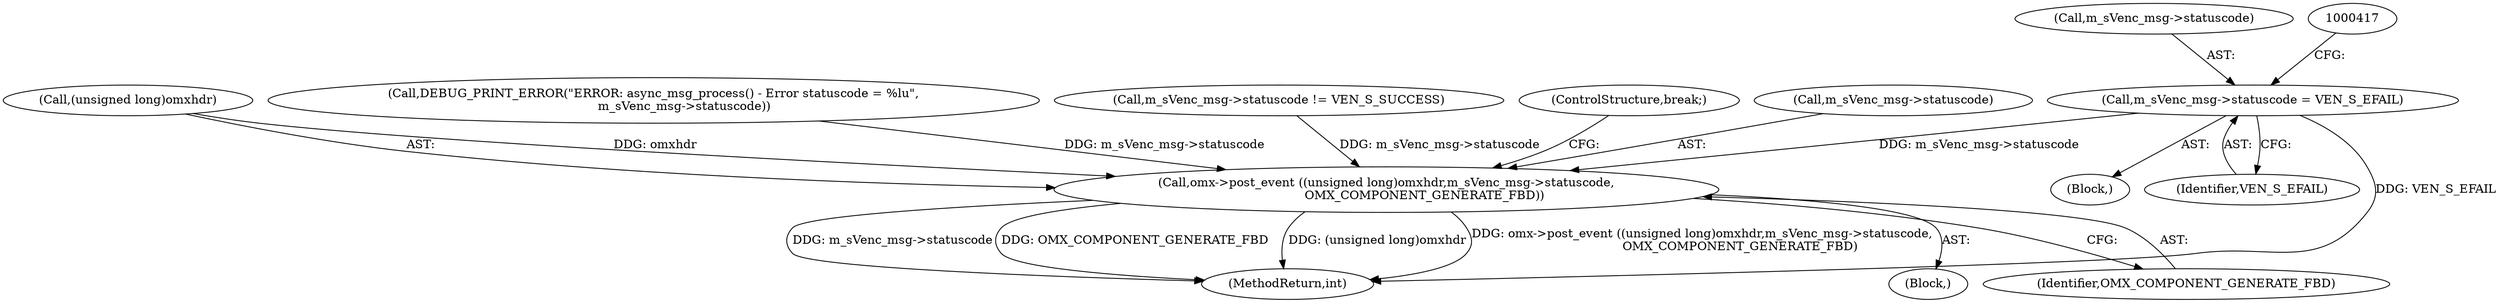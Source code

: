 digraph "0_Android_7558d03e6498e970b761aa44fff6b2c659202d95_3@pointer" {
"1000410" [label="(Call,m_sVenc_msg->statuscode = VEN_S_EFAIL)"];
"1000415" [label="(Call,omx->post_event ((unsigned long)omxhdr,m_sVenc_msg->statuscode,\n                    OMX_COMPONENT_GENERATE_FBD))"];
"1000410" [label="(Call,m_sVenc_msg->statuscode = VEN_S_EFAIL)"];
"1000416" [label="(Call,(unsigned long)omxhdr)"];
"1000406" [label="(Block,)"];
"1000445" [label="(MethodReturn,int)"];
"1000414" [label="(Identifier,VEN_S_EFAIL)"];
"1000152" [label="(Call,DEBUG_PRINT_ERROR(\"ERROR: async_msg_process() - Error statuscode = %lu\",\n                m_sVenc_msg->statuscode))"];
"1000176" [label="(Block,)"];
"1000422" [label="(Identifier,OMX_COMPONENT_GENERATE_FBD)"];
"1000146" [label="(Call,m_sVenc_msg->statuscode != VEN_S_SUCCESS)"];
"1000423" [label="(ControlStructure,break;)"];
"1000415" [label="(Call,omx->post_event ((unsigned long)omxhdr,m_sVenc_msg->statuscode,\n                    OMX_COMPONENT_GENERATE_FBD))"];
"1000419" [label="(Call,m_sVenc_msg->statuscode)"];
"1000411" [label="(Call,m_sVenc_msg->statuscode)"];
"1000410" -> "1000406"  [label="AST: "];
"1000410" -> "1000414"  [label="CFG: "];
"1000411" -> "1000410"  [label="AST: "];
"1000414" -> "1000410"  [label="AST: "];
"1000417" -> "1000410"  [label="CFG: "];
"1000410" -> "1000445"  [label="DDG: VEN_S_EFAIL"];
"1000410" -> "1000415"  [label="DDG: m_sVenc_msg->statuscode"];
"1000415" -> "1000176"  [label="AST: "];
"1000415" -> "1000422"  [label="CFG: "];
"1000416" -> "1000415"  [label="AST: "];
"1000419" -> "1000415"  [label="AST: "];
"1000422" -> "1000415"  [label="AST: "];
"1000423" -> "1000415"  [label="CFG: "];
"1000415" -> "1000445"  [label="DDG: OMX_COMPONENT_GENERATE_FBD"];
"1000415" -> "1000445"  [label="DDG: (unsigned long)omxhdr"];
"1000415" -> "1000445"  [label="DDG: omx->post_event ((unsigned long)omxhdr,m_sVenc_msg->statuscode,\n                    OMX_COMPONENT_GENERATE_FBD)"];
"1000415" -> "1000445"  [label="DDG: m_sVenc_msg->statuscode"];
"1000416" -> "1000415"  [label="DDG: omxhdr"];
"1000152" -> "1000415"  [label="DDG: m_sVenc_msg->statuscode"];
"1000146" -> "1000415"  [label="DDG: m_sVenc_msg->statuscode"];
}
